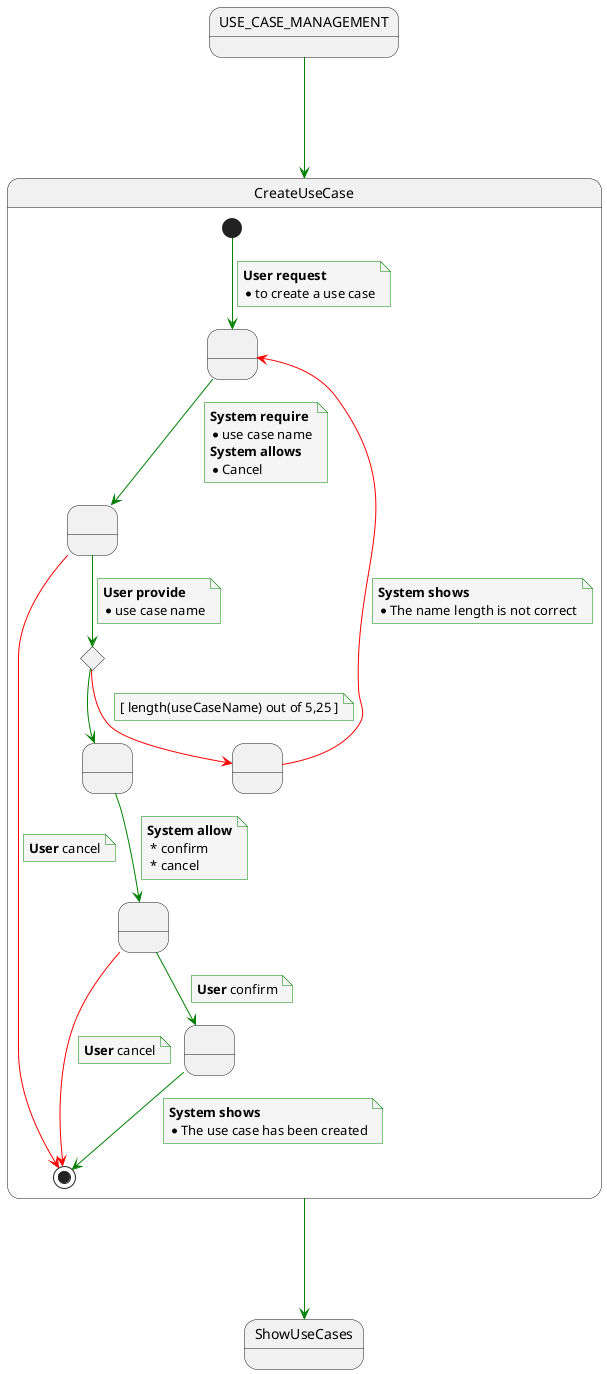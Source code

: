 @startuml
    skinparam {
        NoteBackgroundColor #whiteSmoke
        ArrowColor #green
        NoteBorderColor #green
    }

'Initial/end states
state init as "USE_CASE_MANAGEMENT"

init ---> CreateUseCase
CreateUseCase ---> ShowUseCases

'Use case specfication
state CreateUseCase {
    state createOrdered as " "
    state editUseCase as " "
    state editedUseCase  <<choice>>
    state requireToConfirm  as " "
    state errorValidation as " "
    state toConfirm as " "
    state systemSave as " "

    'Main path
    [*] --> createOrdered
    note on link
        <b>User request</b>
        * to create a use case
    end note

    createOrdered --> editUseCase
    note on link
        <b>System require</b>
        * use case name
        <b>System allows</b>
        * Cancel
    end note
    editUseCase --> editedUseCase
    note on link
        <b>User provide</b>
        * use case name
    end note
    editedUseCase --> toConfirm
    toConfirm --> requireToConfirm
            note on link
            <b>System allow</b>
             * confirm
             * cancel
            end note
    requireToConfirm --> systemSave
        note on link
        <b>User</b> confirm
        end note
    systemSave --> [*]
        note on link
            <b>System shows</b>
            * The use case has been created
        end note


    'variation path
    editedUseCase -[#red]-> errorValidation
        note on link
        [ length(useCaseName) out of 5,25 ]
        end note

    errorValidation -[#red]-> createOrdered
            note on link
            <b>System shows</b>
            * The name length is not correct
            end note

    'variation path
    requireToConfirm -[#red]-> [*]
    note on link
          <b>User</b> cancel
    end note

    'variation path
    editUseCase -[#red]-> [*]
    note on link
          <b>User</b> cancel
    end note

}

@enduml
